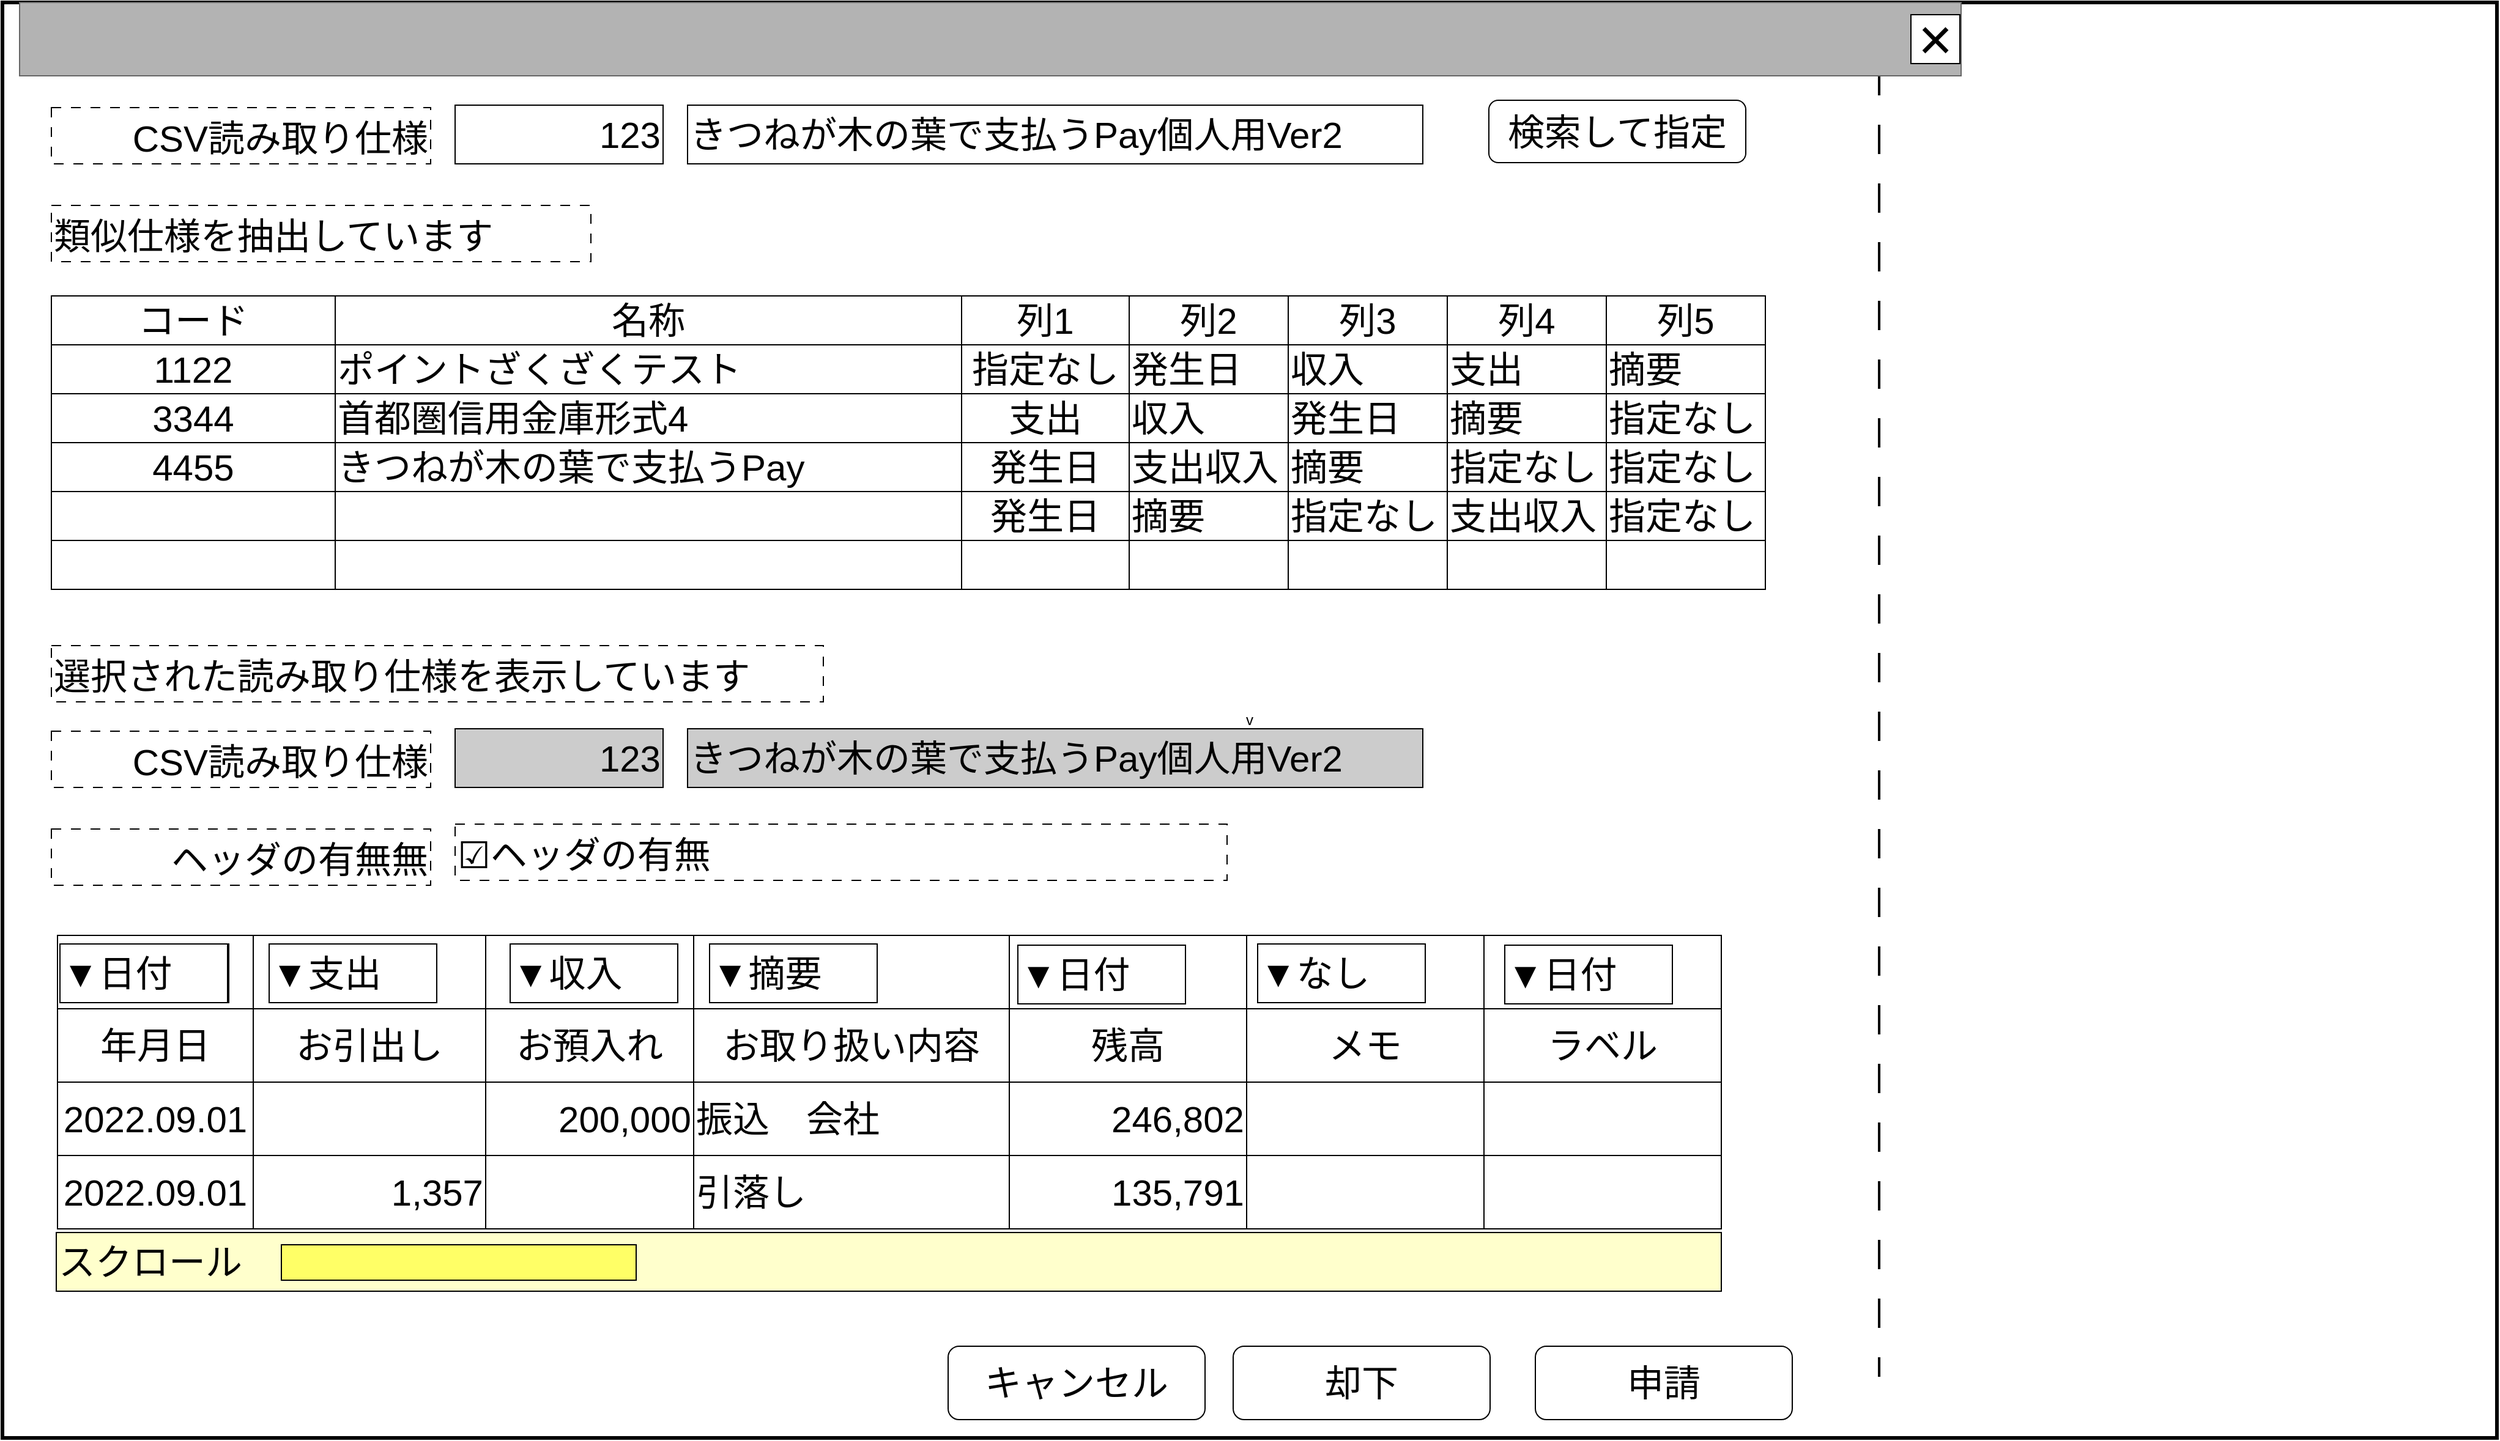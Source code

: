 <mxfile version="24.6.4" type="device">
  <diagram name="ページ1" id="LE8fIzdrHe0wcv1LTvfw">
    <mxGraphModel dx="5250" dy="3105" grid="1" gridSize="10" guides="1" tooltips="1" connect="1" arrows="1" fold="1" page="1" pageScale="1" pageWidth="1600" pageHeight="1200" math="0" shadow="0">
      <root>
        <mxCell id="0" />
        <mxCell id="cFaB45KztUIKXS-_cTrr-4" value="背景" style="locked=1;" parent="0" visible="0" />
        <mxCell id="cFaB45KztUIKXS-_cTrr-5" value="" style="rounded=0;whiteSpace=wrap;html=1;strokeWidth=3;" parent="cFaB45KztUIKXS-_cTrr-4" vertex="1">
          <mxGeometry x="1" y="1" width="1595" height="1180" as="geometry" />
        </mxCell>
        <mxCell id="cFaB45KztUIKXS-_cTrr-6" value="" style="rounded=0;whiteSpace=wrap;html=1;fillColor=#B3B3B3;fontColor=#333333;strokeColor=#666666;" parent="cFaB45KztUIKXS-_cTrr-4" vertex="1">
          <mxGeometry width="1595" height="60" as="geometry" />
        </mxCell>
        <mxCell id="cFaB45KztUIKXS-_cTrr-7" value="&lt;font style=&quot;font-size: 48px;&quot;&gt;×&lt;/font&gt;" style="rounded=0;whiteSpace=wrap;html=1;" parent="cFaB45KztUIKXS-_cTrr-4" vertex="1">
          <mxGeometry x="1550" y="10" width="40" height="40" as="geometry" />
        </mxCell>
        <mxCell id="cFaB45KztUIKXS-_cTrr-8" value="" style="rounded=0;whiteSpace=wrap;html=1;" parent="cFaB45KztUIKXS-_cTrr-4" vertex="1">
          <mxGeometry x="830" y="670" width="120" height="60" as="geometry" />
        </mxCell>
        <mxCell id="cFaB45KztUIKXS-_cTrr-9" value="ウインドウ" style="" parent="0" />
        <mxCell id="cFaB45KztUIKXS-_cTrr-10" value="v" style="rounded=0;whiteSpace=wrap;html=1;strokeWidth=3;" parent="cFaB45KztUIKXS-_cTrr-9" vertex="1">
          <mxGeometry x="9" y="6" width="2039" height="1174" as="geometry" />
        </mxCell>
        <mxCell id="CrFtgXTaOuRaNsT_t_0z-0" value="" style="line;strokeWidth=2;direction=south;html=1;dashed=1;dashPattern=12 12;" parent="cFaB45KztUIKXS-_cTrr-9" vertex="1">
          <mxGeometry x="1540" y="10" width="6.06" height="1120" as="geometry" />
        </mxCell>
        <mxCell id="cFaB45KztUIKXS-_cTrr-11" value="" style="rounded=0;whiteSpace=wrap;html=1;fillColor=#B3B3B3;fontColor=#333333;strokeColor=#666666;" parent="cFaB45KztUIKXS-_cTrr-9" vertex="1">
          <mxGeometry x="23" y="6" width="1587" height="60" as="geometry" />
        </mxCell>
        <mxCell id="cFaB45KztUIKXS-_cTrr-12" value="&lt;font style=&quot;font-size: 48px;&quot;&gt;×&lt;/font&gt;" style="rounded=0;whiteSpace=wrap;html=1;" parent="cFaB45KztUIKXS-_cTrr-9" vertex="1">
          <mxGeometry x="1569" y="16" width="40" height="40" as="geometry" />
        </mxCell>
        <mxCell id="cFaB45KztUIKXS-_cTrr-14" value="名称未設定レイヤ" style="locked=1;" parent="0" />
        <mxCell id="kxWkAaZomFuKM2yIZcbC-56" value="" style="shape=table;startSize=0;container=1;collapsible=0;childLayout=tableLayout;fontSize=16;" parent="cFaB45KztUIKXS-_cTrr-14" vertex="1">
          <mxGeometry x="49" y="246" width="1401" height="240" as="geometry" />
        </mxCell>
        <mxCell id="kxWkAaZomFuKM2yIZcbC-57" value="" style="shape=tableRow;horizontal=0;startSize=0;swimlaneHead=0;swimlaneBody=0;strokeColor=inherit;top=0;left=0;bottom=0;right=0;collapsible=0;dropTarget=0;fillColor=none;points=[[0,0.5],[1,0.5]];portConstraint=eastwest;fontSize=16;" parent="kxWkAaZomFuKM2yIZcbC-56" vertex="1">
          <mxGeometry width="1401" height="40" as="geometry" />
        </mxCell>
        <mxCell id="auQGhdGy_nrCcuV3ys4A-0" value="&lt;font style=&quot;font-size: 30px;&quot;&gt;コード&lt;/font&gt;" style="shape=partialRectangle;html=1;whiteSpace=wrap;connectable=0;strokeColor=inherit;overflow=hidden;fillColor=none;top=0;left=0;bottom=0;right=0;pointerEvents=1;fontSize=16;" parent="kxWkAaZomFuKM2yIZcbC-57" vertex="1">
          <mxGeometry width="232" height="40" as="geometry">
            <mxRectangle width="232" height="40" as="alternateBounds" />
          </mxGeometry>
        </mxCell>
        <mxCell id="auQGhdGy_nrCcuV3ys4A-6" value="&lt;font style=&quot;font-size: 30px;&quot;&gt;名称&lt;/font&gt;" style="shape=partialRectangle;html=1;whiteSpace=wrap;connectable=0;strokeColor=inherit;overflow=hidden;fillColor=none;top=0;left=0;bottom=0;right=0;pointerEvents=1;fontSize=16;" parent="kxWkAaZomFuKM2yIZcbC-57" vertex="1">
          <mxGeometry x="232" width="512" height="40" as="geometry">
            <mxRectangle width="512" height="40" as="alternateBounds" />
          </mxGeometry>
        </mxCell>
        <mxCell id="kxWkAaZomFuKM2yIZcbC-60" value="&lt;span style=&quot;font-size: 30px;&quot;&gt;列1&lt;/span&gt;" style="shape=partialRectangle;html=1;whiteSpace=wrap;connectable=0;strokeColor=inherit;overflow=hidden;fillColor=none;top=0;left=0;bottom=0;right=0;pointerEvents=1;fontSize=16;" parent="kxWkAaZomFuKM2yIZcbC-57" vertex="1">
          <mxGeometry x="744" width="137" height="40" as="geometry">
            <mxRectangle width="137" height="40" as="alternateBounds" />
          </mxGeometry>
        </mxCell>
        <mxCell id="kxWkAaZomFuKM2yIZcbC-61" value="&lt;span style=&quot;font-size: 30px;&quot;&gt;列2&lt;/span&gt;" style="shape=partialRectangle;html=1;whiteSpace=wrap;connectable=0;strokeColor=inherit;overflow=hidden;fillColor=none;top=0;left=0;bottom=0;right=0;pointerEvents=1;fontSize=16;" parent="kxWkAaZomFuKM2yIZcbC-57" vertex="1">
          <mxGeometry x="881" width="130" height="40" as="geometry">
            <mxRectangle width="130" height="40" as="alternateBounds" />
          </mxGeometry>
        </mxCell>
        <mxCell id="xc_46nDemuexkge5ITX_-6" value="&lt;span style=&quot;font-size: 30px;&quot;&gt;列3&lt;/span&gt;" style="shape=partialRectangle;html=1;whiteSpace=wrap;connectable=0;strokeColor=inherit;overflow=hidden;fillColor=none;top=0;left=0;bottom=0;right=0;pointerEvents=1;fontSize=16;" parent="kxWkAaZomFuKM2yIZcbC-57" vertex="1">
          <mxGeometry x="1011" width="130" height="40" as="geometry">
            <mxRectangle width="130" height="40" as="alternateBounds" />
          </mxGeometry>
        </mxCell>
        <mxCell id="xc_46nDemuexkge5ITX_-12" value="&lt;span style=&quot;font-size: 30px;&quot;&gt;列4&lt;/span&gt;" style="shape=partialRectangle;html=1;whiteSpace=wrap;connectable=0;strokeColor=inherit;overflow=hidden;fillColor=none;top=0;left=0;bottom=0;right=0;pointerEvents=1;fontSize=16;" parent="kxWkAaZomFuKM2yIZcbC-57" vertex="1">
          <mxGeometry x="1141" width="130" height="40" as="geometry">
            <mxRectangle width="130" height="40" as="alternateBounds" />
          </mxGeometry>
        </mxCell>
        <mxCell id="xc_46nDemuexkge5ITX_-18" value="&lt;span style=&quot;font-size: 30px;&quot;&gt;列5&lt;/span&gt;" style="shape=partialRectangle;html=1;whiteSpace=wrap;connectable=0;strokeColor=inherit;overflow=hidden;fillColor=none;top=0;left=0;bottom=0;right=0;pointerEvents=1;fontSize=16;" parent="kxWkAaZomFuKM2yIZcbC-57" vertex="1">
          <mxGeometry x="1271" width="130" height="40" as="geometry">
            <mxRectangle width="130" height="40" as="alternateBounds" />
          </mxGeometry>
        </mxCell>
        <mxCell id="kxWkAaZomFuKM2yIZcbC-64" value="" style="shape=tableRow;horizontal=0;startSize=0;swimlaneHead=0;swimlaneBody=0;strokeColor=inherit;top=0;left=0;bottom=0;right=0;collapsible=0;dropTarget=0;fillColor=none;points=[[0,0.5],[1,0.5]];portConstraint=eastwest;fontSize=16;" parent="kxWkAaZomFuKM2yIZcbC-56" vertex="1">
          <mxGeometry y="40" width="1401" height="40" as="geometry" />
        </mxCell>
        <mxCell id="auQGhdGy_nrCcuV3ys4A-1" value="&lt;font style=&quot;font-size: 30px;&quot;&gt;1122&lt;/font&gt;" style="shape=partialRectangle;html=1;whiteSpace=wrap;connectable=0;strokeColor=inherit;overflow=hidden;fillColor=none;top=0;left=0;bottom=0;right=0;pointerEvents=1;fontSize=16;" parent="kxWkAaZomFuKM2yIZcbC-64" vertex="1">
          <mxGeometry width="232" height="40" as="geometry">
            <mxRectangle width="232" height="40" as="alternateBounds" />
          </mxGeometry>
        </mxCell>
        <mxCell id="auQGhdGy_nrCcuV3ys4A-7" value="&lt;font style=&quot;font-size: 30px;&quot;&gt;ポイントざくざくテスト&lt;/font&gt;" style="shape=partialRectangle;html=1;whiteSpace=wrap;connectable=0;strokeColor=inherit;overflow=hidden;fillColor=none;top=0;left=0;bottom=0;right=0;pointerEvents=1;fontSize=16;align=left;" parent="kxWkAaZomFuKM2yIZcbC-64" vertex="1">
          <mxGeometry x="232" width="512" height="40" as="geometry">
            <mxRectangle width="512" height="40" as="alternateBounds" />
          </mxGeometry>
        </mxCell>
        <mxCell id="kxWkAaZomFuKM2yIZcbC-67" value="&lt;span style=&quot;font-size: 30px;&quot;&gt;指定なし&lt;/span&gt;" style="shape=partialRectangle;html=1;whiteSpace=wrap;connectable=0;strokeColor=inherit;overflow=hidden;fillColor=none;top=0;left=0;bottom=0;right=0;pointerEvents=1;fontSize=16;" parent="kxWkAaZomFuKM2yIZcbC-64" vertex="1">
          <mxGeometry x="744" width="137" height="40" as="geometry">
            <mxRectangle width="137" height="40" as="alternateBounds" />
          </mxGeometry>
        </mxCell>
        <mxCell id="kxWkAaZomFuKM2yIZcbC-68" value="&lt;div style=&quot;text-align: center;&quot;&gt;&lt;span style=&quot;font-size: 30px;&quot;&gt;発生日&lt;/span&gt;&lt;/div&gt;" style="shape=partialRectangle;html=1;whiteSpace=wrap;connectable=0;strokeColor=inherit;overflow=hidden;fillColor=none;top=0;left=0;bottom=0;right=0;pointerEvents=1;fontSize=16;align=left;" parent="kxWkAaZomFuKM2yIZcbC-64" vertex="1">
          <mxGeometry x="881" width="130" height="40" as="geometry">
            <mxRectangle width="130" height="40" as="alternateBounds" />
          </mxGeometry>
        </mxCell>
        <mxCell id="xc_46nDemuexkge5ITX_-7" value="&lt;span style=&quot;font-size: 30px; text-align: center;&quot;&gt;収入&lt;/span&gt;" style="shape=partialRectangle;html=1;whiteSpace=wrap;connectable=0;strokeColor=inherit;overflow=hidden;fillColor=none;top=0;left=0;bottom=0;right=0;pointerEvents=1;fontSize=16;align=left;" parent="kxWkAaZomFuKM2yIZcbC-64" vertex="1">
          <mxGeometry x="1011" width="130" height="40" as="geometry">
            <mxRectangle width="130" height="40" as="alternateBounds" />
          </mxGeometry>
        </mxCell>
        <mxCell id="xc_46nDemuexkge5ITX_-13" value="&lt;span style=&quot;font-size: 30px; text-align: center;&quot;&gt;支出&lt;/span&gt;" style="shape=partialRectangle;html=1;whiteSpace=wrap;connectable=0;strokeColor=inherit;overflow=hidden;fillColor=none;top=0;left=0;bottom=0;right=0;pointerEvents=1;fontSize=16;align=left;" parent="kxWkAaZomFuKM2yIZcbC-64" vertex="1">
          <mxGeometry x="1141" width="130" height="40" as="geometry">
            <mxRectangle width="130" height="40" as="alternateBounds" />
          </mxGeometry>
        </mxCell>
        <mxCell id="xc_46nDemuexkge5ITX_-19" value="&lt;span style=&quot;font-size: 30px; text-align: center;&quot;&gt;摘要&lt;/span&gt;" style="shape=partialRectangle;html=1;whiteSpace=wrap;connectable=0;strokeColor=inherit;overflow=hidden;fillColor=none;top=0;left=0;bottom=0;right=0;pointerEvents=1;fontSize=16;align=left;" parent="kxWkAaZomFuKM2yIZcbC-64" vertex="1">
          <mxGeometry x="1271" width="130" height="40" as="geometry">
            <mxRectangle width="130" height="40" as="alternateBounds" />
          </mxGeometry>
        </mxCell>
        <mxCell id="kxWkAaZomFuKM2yIZcbC-71" value="" style="shape=tableRow;horizontal=0;startSize=0;swimlaneHead=0;swimlaneBody=0;strokeColor=inherit;top=0;left=0;bottom=0;right=0;collapsible=0;dropTarget=0;fillColor=none;points=[[0,0.5],[1,0.5]];portConstraint=eastwest;fontSize=16;align=left;" parent="kxWkAaZomFuKM2yIZcbC-56" vertex="1">
          <mxGeometry y="80" width="1401" height="40" as="geometry" />
        </mxCell>
        <mxCell id="auQGhdGy_nrCcuV3ys4A-2" value="&lt;font style=&quot;font-size: 30px;&quot;&gt;3344&lt;/font&gt;" style="shape=partialRectangle;html=1;whiteSpace=wrap;connectable=0;strokeColor=inherit;overflow=hidden;fillColor=none;top=0;left=0;bottom=0;right=0;pointerEvents=1;fontSize=16;" parent="kxWkAaZomFuKM2yIZcbC-71" vertex="1">
          <mxGeometry width="232" height="40" as="geometry">
            <mxRectangle width="232" height="40" as="alternateBounds" />
          </mxGeometry>
        </mxCell>
        <mxCell id="auQGhdGy_nrCcuV3ys4A-8" value="&lt;font style=&quot;font-size: 30px;&quot;&gt;首都圏信用金庫形式4&lt;br&gt;&lt;/font&gt;" style="shape=partialRectangle;html=1;whiteSpace=wrap;connectable=0;strokeColor=inherit;overflow=hidden;fillColor=none;top=0;left=0;bottom=0;right=0;pointerEvents=1;fontSize=16;align=left;" parent="kxWkAaZomFuKM2yIZcbC-71" vertex="1">
          <mxGeometry x="232" width="512" height="40" as="geometry">
            <mxRectangle width="512" height="40" as="alternateBounds" />
          </mxGeometry>
        </mxCell>
        <mxCell id="kxWkAaZomFuKM2yIZcbC-74" value="&lt;font style=&quot;font-size: 30px;&quot;&gt;支出&lt;/font&gt;" style="shape=partialRectangle;html=1;whiteSpace=wrap;connectable=0;strokeColor=inherit;overflow=hidden;fillColor=none;top=0;left=0;bottom=0;right=0;pointerEvents=1;fontSize=16;" parent="kxWkAaZomFuKM2yIZcbC-71" vertex="1">
          <mxGeometry x="744" width="137" height="40" as="geometry">
            <mxRectangle width="137" height="40" as="alternateBounds" />
          </mxGeometry>
        </mxCell>
        <mxCell id="kxWkAaZomFuKM2yIZcbC-75" value="&lt;font style=&quot;font-size: 30px;&quot;&gt;収入&lt;/font&gt;" style="shape=partialRectangle;html=1;whiteSpace=wrap;connectable=0;strokeColor=inherit;overflow=hidden;fillColor=none;top=0;left=0;bottom=0;right=0;pointerEvents=1;fontSize=16;align=left;" parent="kxWkAaZomFuKM2yIZcbC-71" vertex="1">
          <mxGeometry x="881" width="130" height="40" as="geometry">
            <mxRectangle width="130" height="40" as="alternateBounds" />
          </mxGeometry>
        </mxCell>
        <mxCell id="xc_46nDemuexkge5ITX_-8" value="&lt;span style=&quot;font-size: 30px;&quot;&gt;発生日&lt;/span&gt;" style="shape=partialRectangle;html=1;whiteSpace=wrap;connectable=0;strokeColor=inherit;overflow=hidden;fillColor=none;top=0;left=0;bottom=0;right=0;pointerEvents=1;fontSize=16;align=left;" parent="kxWkAaZomFuKM2yIZcbC-71" vertex="1">
          <mxGeometry x="1011" width="130" height="40" as="geometry">
            <mxRectangle width="130" height="40" as="alternateBounds" />
          </mxGeometry>
        </mxCell>
        <mxCell id="xc_46nDemuexkge5ITX_-14" value="&lt;span style=&quot;font-size: 30px;&quot;&gt;摘要&lt;/span&gt;" style="shape=partialRectangle;html=1;whiteSpace=wrap;connectable=0;strokeColor=inherit;overflow=hidden;fillColor=none;top=0;left=0;bottom=0;right=0;pointerEvents=1;fontSize=16;align=left;" parent="kxWkAaZomFuKM2yIZcbC-71" vertex="1">
          <mxGeometry x="1141" width="130" height="40" as="geometry">
            <mxRectangle width="130" height="40" as="alternateBounds" />
          </mxGeometry>
        </mxCell>
        <mxCell id="xc_46nDemuexkge5ITX_-20" value="&lt;span style=&quot;font-size: 30px; text-align: center;&quot;&gt;指定なし&lt;/span&gt;" style="shape=partialRectangle;html=1;whiteSpace=wrap;connectable=0;strokeColor=inherit;overflow=hidden;fillColor=none;top=0;left=0;bottom=0;right=0;pointerEvents=1;fontSize=16;align=left;" parent="kxWkAaZomFuKM2yIZcbC-71" vertex="1">
          <mxGeometry x="1271" width="130" height="40" as="geometry">
            <mxRectangle width="130" height="40" as="alternateBounds" />
          </mxGeometry>
        </mxCell>
        <mxCell id="kxWkAaZomFuKM2yIZcbC-78" style="shape=tableRow;horizontal=0;startSize=0;swimlaneHead=0;swimlaneBody=0;strokeColor=inherit;top=0;left=0;bottom=0;right=0;collapsible=0;dropTarget=0;fillColor=none;points=[[0,0.5],[1,0.5]];portConstraint=eastwest;fontSize=16;" parent="kxWkAaZomFuKM2yIZcbC-56" vertex="1">
          <mxGeometry y="120" width="1401" height="40" as="geometry" />
        </mxCell>
        <mxCell id="auQGhdGy_nrCcuV3ys4A-3" value="&lt;font style=&quot;font-size: 30px;&quot;&gt;4455&lt;/font&gt;" style="shape=partialRectangle;html=1;whiteSpace=wrap;connectable=0;strokeColor=inherit;overflow=hidden;fillColor=none;top=0;left=0;bottom=0;right=0;pointerEvents=1;fontSize=16;" parent="kxWkAaZomFuKM2yIZcbC-78" vertex="1">
          <mxGeometry width="232" height="40" as="geometry">
            <mxRectangle width="232" height="40" as="alternateBounds" />
          </mxGeometry>
        </mxCell>
        <mxCell id="auQGhdGy_nrCcuV3ys4A-9" value="&lt;font style=&quot;font-size: 30px;&quot;&gt;きつねが木の葉で支払うPay&lt;br&gt;&lt;/font&gt;" style="shape=partialRectangle;html=1;whiteSpace=wrap;connectable=0;strokeColor=inherit;overflow=hidden;fillColor=none;top=0;left=0;bottom=0;right=0;pointerEvents=1;fontSize=16;align=left;" parent="kxWkAaZomFuKM2yIZcbC-78" vertex="1">
          <mxGeometry x="232" width="512" height="40" as="geometry">
            <mxRectangle width="512" height="40" as="alternateBounds" />
          </mxGeometry>
        </mxCell>
        <mxCell id="kxWkAaZomFuKM2yIZcbC-81" value="&lt;span style=&quot;font-size: 30px;&quot;&gt;発生日&lt;/span&gt;" style="shape=partialRectangle;html=1;whiteSpace=wrap;connectable=0;strokeColor=inherit;overflow=hidden;fillColor=none;top=0;left=0;bottom=0;right=0;pointerEvents=1;fontSize=16;" parent="kxWkAaZomFuKM2yIZcbC-78" vertex="1">
          <mxGeometry x="744" width="137" height="40" as="geometry">
            <mxRectangle width="137" height="40" as="alternateBounds" />
          </mxGeometry>
        </mxCell>
        <mxCell id="kxWkAaZomFuKM2yIZcbC-82" value="&lt;span style=&quot;font-size: 30px; text-align: center;&quot;&gt;支出収入&lt;/span&gt;" style="shape=partialRectangle;html=1;whiteSpace=wrap;connectable=0;strokeColor=inherit;overflow=hidden;fillColor=none;top=0;left=0;bottom=0;right=0;pointerEvents=1;fontSize=16;align=left;" parent="kxWkAaZomFuKM2yIZcbC-78" vertex="1">
          <mxGeometry x="881" width="130" height="40" as="geometry">
            <mxRectangle width="130" height="40" as="alternateBounds" />
          </mxGeometry>
        </mxCell>
        <mxCell id="xc_46nDemuexkge5ITX_-9" value="&lt;span style=&quot;font-size: 30px; text-align: center;&quot;&gt;摘要&lt;/span&gt;" style="shape=partialRectangle;html=1;whiteSpace=wrap;connectable=0;strokeColor=inherit;overflow=hidden;fillColor=none;top=0;left=0;bottom=0;right=0;pointerEvents=1;fontSize=16;align=left;" parent="kxWkAaZomFuKM2yIZcbC-78" vertex="1">
          <mxGeometry x="1011" width="130" height="40" as="geometry">
            <mxRectangle width="130" height="40" as="alternateBounds" />
          </mxGeometry>
        </mxCell>
        <mxCell id="xc_46nDemuexkge5ITX_-15" value="&lt;span style=&quot;font-size: 30px; text-align: center;&quot;&gt;指定なし&lt;/span&gt;" style="shape=partialRectangle;html=1;whiteSpace=wrap;connectable=0;strokeColor=inherit;overflow=hidden;fillColor=none;top=0;left=0;bottom=0;right=0;pointerEvents=1;fontSize=16;align=left;" parent="kxWkAaZomFuKM2yIZcbC-78" vertex="1">
          <mxGeometry x="1141" width="130" height="40" as="geometry">
            <mxRectangle width="130" height="40" as="alternateBounds" />
          </mxGeometry>
        </mxCell>
        <mxCell id="xc_46nDemuexkge5ITX_-21" value="&lt;span style=&quot;font-size: 30px; text-align: center;&quot;&gt;指定なし&lt;/span&gt;" style="shape=partialRectangle;html=1;whiteSpace=wrap;connectable=0;strokeColor=inherit;overflow=hidden;fillColor=none;top=0;left=0;bottom=0;right=0;pointerEvents=1;fontSize=16;align=left;" parent="kxWkAaZomFuKM2yIZcbC-78" vertex="1">
          <mxGeometry x="1271" width="130" height="40" as="geometry">
            <mxRectangle width="130" height="40" as="alternateBounds" />
          </mxGeometry>
        </mxCell>
        <mxCell id="kxWkAaZomFuKM2yIZcbC-85" style="shape=tableRow;horizontal=0;startSize=0;swimlaneHead=0;swimlaneBody=0;strokeColor=inherit;top=0;left=0;bottom=0;right=0;collapsible=0;dropTarget=0;fillColor=none;points=[[0,0.5],[1,0.5]];portConstraint=eastwest;fontSize=16;" parent="kxWkAaZomFuKM2yIZcbC-56" vertex="1">
          <mxGeometry y="160" width="1401" height="40" as="geometry" />
        </mxCell>
        <mxCell id="auQGhdGy_nrCcuV3ys4A-4" value="" style="shape=partialRectangle;html=1;whiteSpace=wrap;connectable=0;strokeColor=inherit;overflow=hidden;fillColor=none;top=0;left=0;bottom=0;right=0;pointerEvents=1;fontSize=16;" parent="kxWkAaZomFuKM2yIZcbC-85" vertex="1">
          <mxGeometry width="232" height="40" as="geometry">
            <mxRectangle width="232" height="40" as="alternateBounds" />
          </mxGeometry>
        </mxCell>
        <mxCell id="auQGhdGy_nrCcuV3ys4A-10" value="" style="shape=partialRectangle;html=1;whiteSpace=wrap;connectable=0;strokeColor=inherit;overflow=hidden;fillColor=none;top=0;left=0;bottom=0;right=0;pointerEvents=1;fontSize=16;" parent="kxWkAaZomFuKM2yIZcbC-85" vertex="1">
          <mxGeometry x="232" width="512" height="40" as="geometry">
            <mxRectangle width="512" height="40" as="alternateBounds" />
          </mxGeometry>
        </mxCell>
        <mxCell id="kxWkAaZomFuKM2yIZcbC-88" value="&lt;span style=&quot;font-size: 30px;&quot;&gt;発生日&lt;/span&gt;" style="shape=partialRectangle;html=1;whiteSpace=wrap;connectable=0;strokeColor=inherit;overflow=hidden;fillColor=none;top=0;left=0;bottom=0;right=0;pointerEvents=1;fontSize=16;" parent="kxWkAaZomFuKM2yIZcbC-85" vertex="1">
          <mxGeometry x="744" width="137" height="40" as="geometry">
            <mxRectangle width="137" height="40" as="alternateBounds" />
          </mxGeometry>
        </mxCell>
        <mxCell id="kxWkAaZomFuKM2yIZcbC-89" value="&lt;div style=&quot;&quot;&gt;&lt;span style=&quot;font-size: 30px; text-align: center;&quot;&gt;摘要&lt;/span&gt;&lt;br&gt;&lt;/div&gt;" style="shape=partialRectangle;html=1;whiteSpace=wrap;connectable=0;strokeColor=inherit;overflow=hidden;fillColor=none;top=0;left=0;bottom=0;right=0;pointerEvents=1;fontSize=16;align=left;" parent="kxWkAaZomFuKM2yIZcbC-85" vertex="1">
          <mxGeometry x="881" width="130" height="40" as="geometry">
            <mxRectangle width="130" height="40" as="alternateBounds" />
          </mxGeometry>
        </mxCell>
        <mxCell id="xc_46nDemuexkge5ITX_-10" value="&lt;span style=&quot;font-size: 30px; text-align: center;&quot;&gt;指定なし&lt;/span&gt;" style="shape=partialRectangle;html=1;whiteSpace=wrap;connectable=0;strokeColor=inherit;overflow=hidden;fillColor=none;top=0;left=0;bottom=0;right=0;pointerEvents=1;fontSize=16;align=left;" parent="kxWkAaZomFuKM2yIZcbC-85" vertex="1">
          <mxGeometry x="1011" width="130" height="40" as="geometry">
            <mxRectangle width="130" height="40" as="alternateBounds" />
          </mxGeometry>
        </mxCell>
        <mxCell id="xc_46nDemuexkge5ITX_-16" value="&lt;span style=&quot;font-size: 30px; text-align: center;&quot;&gt;支出収入&lt;/span&gt;" style="shape=partialRectangle;html=1;whiteSpace=wrap;connectable=0;strokeColor=inherit;overflow=hidden;fillColor=none;top=0;left=0;bottom=0;right=0;pointerEvents=1;fontSize=16;align=left;" parent="kxWkAaZomFuKM2yIZcbC-85" vertex="1">
          <mxGeometry x="1141" width="130" height="40" as="geometry">
            <mxRectangle width="130" height="40" as="alternateBounds" />
          </mxGeometry>
        </mxCell>
        <mxCell id="xc_46nDemuexkge5ITX_-22" value="&lt;span style=&quot;font-size: 30px; text-align: center;&quot;&gt;指定なし&lt;/span&gt;" style="shape=partialRectangle;html=1;whiteSpace=wrap;connectable=0;strokeColor=inherit;overflow=hidden;fillColor=none;top=0;left=0;bottom=0;right=0;pointerEvents=1;fontSize=16;align=left;" parent="kxWkAaZomFuKM2yIZcbC-85" vertex="1">
          <mxGeometry x="1271" width="130" height="40" as="geometry">
            <mxRectangle width="130" height="40" as="alternateBounds" />
          </mxGeometry>
        </mxCell>
        <mxCell id="kxWkAaZomFuKM2yIZcbC-92" style="shape=tableRow;horizontal=0;startSize=0;swimlaneHead=0;swimlaneBody=0;strokeColor=inherit;top=0;left=0;bottom=0;right=0;collapsible=0;dropTarget=0;fillColor=none;points=[[0,0.5],[1,0.5]];portConstraint=eastwest;fontSize=16;" parent="kxWkAaZomFuKM2yIZcbC-56" vertex="1">
          <mxGeometry y="200" width="1401" height="40" as="geometry" />
        </mxCell>
        <mxCell id="auQGhdGy_nrCcuV3ys4A-5" value="" style="shape=partialRectangle;html=1;whiteSpace=wrap;connectable=0;strokeColor=inherit;overflow=hidden;fillColor=none;top=0;left=0;bottom=0;right=0;pointerEvents=1;fontSize=16;" parent="kxWkAaZomFuKM2yIZcbC-92" vertex="1">
          <mxGeometry width="232" height="40" as="geometry">
            <mxRectangle width="232" height="40" as="alternateBounds" />
          </mxGeometry>
        </mxCell>
        <mxCell id="auQGhdGy_nrCcuV3ys4A-11" style="shape=partialRectangle;html=1;whiteSpace=wrap;connectable=0;strokeColor=inherit;overflow=hidden;fillColor=none;top=0;left=0;bottom=0;right=0;pointerEvents=1;fontSize=16;" parent="kxWkAaZomFuKM2yIZcbC-92" vertex="1">
          <mxGeometry x="232" width="512" height="40" as="geometry">
            <mxRectangle width="512" height="40" as="alternateBounds" />
          </mxGeometry>
        </mxCell>
        <mxCell id="kxWkAaZomFuKM2yIZcbC-95" style="shape=partialRectangle;html=1;whiteSpace=wrap;connectable=0;strokeColor=inherit;overflow=hidden;fillColor=none;top=0;left=0;bottom=0;right=0;pointerEvents=1;fontSize=16;" parent="kxWkAaZomFuKM2yIZcbC-92" vertex="1">
          <mxGeometry x="744" width="137" height="40" as="geometry">
            <mxRectangle width="137" height="40" as="alternateBounds" />
          </mxGeometry>
        </mxCell>
        <mxCell id="kxWkAaZomFuKM2yIZcbC-96" style="shape=partialRectangle;html=1;whiteSpace=wrap;connectable=0;strokeColor=inherit;overflow=hidden;fillColor=none;top=0;left=0;bottom=0;right=0;pointerEvents=1;fontSize=16;" parent="kxWkAaZomFuKM2yIZcbC-92" vertex="1">
          <mxGeometry x="881" width="130" height="40" as="geometry">
            <mxRectangle width="130" height="40" as="alternateBounds" />
          </mxGeometry>
        </mxCell>
        <mxCell id="xc_46nDemuexkge5ITX_-11" style="shape=partialRectangle;html=1;whiteSpace=wrap;connectable=0;strokeColor=inherit;overflow=hidden;fillColor=none;top=0;left=0;bottom=0;right=0;pointerEvents=1;fontSize=16;" parent="kxWkAaZomFuKM2yIZcbC-92" vertex="1">
          <mxGeometry x="1011" width="130" height="40" as="geometry">
            <mxRectangle width="130" height="40" as="alternateBounds" />
          </mxGeometry>
        </mxCell>
        <mxCell id="xc_46nDemuexkge5ITX_-17" style="shape=partialRectangle;html=1;whiteSpace=wrap;connectable=0;strokeColor=inherit;overflow=hidden;fillColor=none;top=0;left=0;bottom=0;right=0;pointerEvents=1;fontSize=16;" parent="kxWkAaZomFuKM2yIZcbC-92" vertex="1">
          <mxGeometry x="1141" width="130" height="40" as="geometry">
            <mxRectangle width="130" height="40" as="alternateBounds" />
          </mxGeometry>
        </mxCell>
        <mxCell id="xc_46nDemuexkge5ITX_-23" style="shape=partialRectangle;html=1;whiteSpace=wrap;connectable=0;strokeColor=inherit;overflow=hidden;fillColor=none;top=0;left=0;bottom=0;right=0;pointerEvents=1;fontSize=16;" parent="kxWkAaZomFuKM2yIZcbC-92" vertex="1">
          <mxGeometry x="1271" width="130" height="40" as="geometry">
            <mxRectangle width="130" height="40" as="alternateBounds" />
          </mxGeometry>
        </mxCell>
        <mxCell id="kxWkAaZomFuKM2yIZcbC-107" value="&lt;span style=&quot;font-size: 30px;&quot;&gt;123&lt;br&gt;&lt;/span&gt;" style="rounded=0;whiteSpace=wrap;html=1;align=right;" parent="cFaB45KztUIKXS-_cTrr-14" vertex="1">
          <mxGeometry x="379" y="90" width="170" height="48" as="geometry" />
        </mxCell>
        <mxCell id="kxWkAaZomFuKM2yIZcbC-108" value="&lt;span style=&quot;font-size: 30px;&quot;&gt;CSV読み取り仕様&lt;/span&gt;" style="rounded=0;whiteSpace=wrap;html=1;align=right;dashed=1;dashPattern=8 8;verticalAlign=bottom;" parent="cFaB45KztUIKXS-_cTrr-14" vertex="1">
          <mxGeometry x="49" y="92" width="310" height="46" as="geometry" />
        </mxCell>
        <mxCell id="kxWkAaZomFuKM2yIZcbC-109" value="&lt;span style=&quot;font-size: 30px;&quot;&gt;きつねが木の葉で支払うPay個人用Ver2&lt;/span&gt;" style="rounded=0;whiteSpace=wrap;html=1;align=left;" parent="cFaB45KztUIKXS-_cTrr-14" vertex="1">
          <mxGeometry x="569" y="90" width="601" height="48" as="geometry" />
        </mxCell>
        <mxCell id="kxWkAaZomFuKM2yIZcbC-110" value="&lt;span style=&quot;font-size: 30px;&quot;&gt;類似仕様を抽出しています&lt;/span&gt;" style="rounded=0;whiteSpace=wrap;html=1;align=left;dashed=1;dashPattern=8 8;verticalAlign=bottom;" parent="cFaB45KztUIKXS-_cTrr-14" vertex="1">
          <mxGeometry x="49" y="172" width="441" height="46" as="geometry" />
        </mxCell>
        <mxCell id="5l2hKBXCzOEWmYN1dR5e-2" value="&lt;span style=&quot;font-size: 30px;&quot;&gt;キャンセル&lt;/span&gt;" style="rounded=1;whiteSpace=wrap;html=1;" parent="cFaB45KztUIKXS-_cTrr-14" vertex="1">
          <mxGeometry x="782" y="1105" width="210" height="60" as="geometry" />
        </mxCell>
        <mxCell id="5l2hKBXCzOEWmYN1dR5e-3" value="&lt;span style=&quot;font-size: 30px;&quot;&gt;検索して指定&lt;/span&gt;" style="rounded=1;whiteSpace=wrap;html=1;" parent="cFaB45KztUIKXS-_cTrr-14" vertex="1">
          <mxGeometry x="1224" y="86" width="210" height="51" as="geometry" />
        </mxCell>
        <mxCell id="KSQ1MO48vKr3vk-U-_sZ-2" value="&lt;span style=&quot;font-size: 30px;&quot;&gt;選択された読み取り仕様を表示しています&lt;/span&gt;" style="rounded=0;whiteSpace=wrap;html=1;align=left;dashed=1;dashPattern=8 8;verticalAlign=bottom;" parent="cFaB45KztUIKXS-_cTrr-14" vertex="1">
          <mxGeometry x="49" y="532" width="631" height="46" as="geometry" />
        </mxCell>
        <mxCell id="KSQ1MO48vKr3vk-U-_sZ-3" value="&lt;span style=&quot;font-size: 30px;&quot;&gt;123&lt;br&gt;&lt;/span&gt;" style="rounded=0;whiteSpace=wrap;html=1;align=right;fillColor=#CCCCCC;" parent="cFaB45KztUIKXS-_cTrr-14" vertex="1">
          <mxGeometry x="379" y="600" width="170" height="48" as="geometry" />
        </mxCell>
        <mxCell id="KSQ1MO48vKr3vk-U-_sZ-4" value="&lt;span style=&quot;font-size: 30px;&quot;&gt;CSV読み取り仕様&lt;/span&gt;" style="rounded=0;whiteSpace=wrap;html=1;align=right;dashed=1;dashPattern=8 8;verticalAlign=bottom;" parent="cFaB45KztUIKXS-_cTrr-14" vertex="1">
          <mxGeometry x="49" y="602" width="310" height="46" as="geometry" />
        </mxCell>
        <mxCell id="KSQ1MO48vKr3vk-U-_sZ-5" value="&lt;span style=&quot;font-size: 30px;&quot;&gt;きつねが木の葉で支払うPay個人用Ver2&lt;/span&gt;" style="rounded=0;whiteSpace=wrap;html=1;align=left;fillColor=#CCCCCC;" parent="cFaB45KztUIKXS-_cTrr-14" vertex="1">
          <mxGeometry x="569" y="600" width="601" height="48" as="geometry" />
        </mxCell>
        <mxCell id="KSQ1MO48vKr3vk-U-_sZ-7" value="&lt;span style=&quot;font-size: 30px;&quot;&gt;ヘッダの有無無&lt;/span&gt;" style="rounded=0;whiteSpace=wrap;html=1;align=right;dashed=1;dashPattern=8 8;verticalAlign=bottom;" parent="cFaB45KztUIKXS-_cTrr-14" vertex="1">
          <mxGeometry x="49" y="682" width="310" height="46" as="geometry" />
        </mxCell>
        <mxCell id="KSQ1MO48vKr3vk-U-_sZ-9" value="&lt;span style=&quot;font-size: 30px;&quot;&gt;☑ヘッダの有無&lt;/span&gt;" style="rounded=0;whiteSpace=wrap;html=1;align=left;dashed=1;dashPattern=8 8;verticalAlign=bottom;" parent="cFaB45KztUIKXS-_cTrr-14" vertex="1">
          <mxGeometry x="379" y="678" width="631" height="46" as="geometry" />
        </mxCell>
        <mxCell id="KSQ1MO48vKr3vk-U-_sZ-10" value="&lt;span style=&quot;font-size: 30px;&quot;&gt;却下&lt;/span&gt;" style="rounded=1;whiteSpace=wrap;html=1;" parent="cFaB45KztUIKXS-_cTrr-14" vertex="1">
          <mxGeometry x="1015" y="1105" width="210" height="60" as="geometry" />
        </mxCell>
        <mxCell id="KSQ1MO48vKr3vk-U-_sZ-11" value="&lt;span style=&quot;font-size: 30px;&quot;&gt;申請&lt;/span&gt;" style="rounded=1;whiteSpace=wrap;html=1;" parent="cFaB45KztUIKXS-_cTrr-14" vertex="1">
          <mxGeometry x="1262" y="1105" width="210" height="60" as="geometry" />
        </mxCell>
        <mxCell id="KSQ1MO48vKr3vk-U-_sZ-12" value="&lt;span style=&quot;font-size: 30px;&quot;&gt;▼1日付&lt;/span&gt;" style="rounded=0;whiteSpace=wrap;html=1;align=left;" parent="cFaB45KztUIKXS-_cTrr-14" vertex="1">
          <mxGeometry x="57" y="776" width="137" height="48" as="geometry" />
        </mxCell>
        <mxCell id="KSQ1MO48vKr3vk-U-_sZ-13" value="" style="childLayout=tableLayout;recursiveResize=0;shadow=0;fillColor=none;" parent="cFaB45KztUIKXS-_cTrr-14" vertex="1">
          <mxGeometry x="54" y="769" width="1360" height="240" as="geometry" />
        </mxCell>
        <mxCell id="KSQ1MO48vKr3vk-U-_sZ-14" style="shape=tableRow;horizontal=0;startSize=0;swimlaneHead=0;swimlaneBody=0;top=0;left=0;bottom=0;right=0;dropTarget=0;collapsible=0;recursiveResize=0;expand=0;fontStyle=0;fillColor=none;strokeColor=inherit;" parent="KSQ1MO48vKr3vk-U-_sZ-13" vertex="1">
          <mxGeometry width="1360" height="60" as="geometry" />
        </mxCell>
        <mxCell id="KSQ1MO48vKr3vk-U-_sZ-15" value="" style="connectable=0;recursiveResize=0;strokeColor=inherit;fillColor=none;align=center;whiteSpace=wrap;html=1;" parent="KSQ1MO48vKr3vk-U-_sZ-14" vertex="1">
          <mxGeometry width="160" height="60" as="geometry">
            <mxRectangle width="160" height="60" as="alternateBounds" />
          </mxGeometry>
        </mxCell>
        <mxCell id="KSQ1MO48vKr3vk-U-_sZ-16" style="connectable=0;recursiveResize=0;strokeColor=inherit;fillColor=none;align=center;whiteSpace=wrap;html=1;" parent="KSQ1MO48vKr3vk-U-_sZ-14" vertex="1">
          <mxGeometry x="160" width="190" height="60" as="geometry">
            <mxRectangle width="190" height="60" as="alternateBounds" />
          </mxGeometry>
        </mxCell>
        <mxCell id="KSQ1MO48vKr3vk-U-_sZ-17" style="connectable=0;recursiveResize=0;strokeColor=inherit;fillColor=none;align=center;whiteSpace=wrap;html=1;" parent="KSQ1MO48vKr3vk-U-_sZ-14" vertex="1">
          <mxGeometry x="350" width="170" height="60" as="geometry">
            <mxRectangle width="170" height="60" as="alternateBounds" />
          </mxGeometry>
        </mxCell>
        <mxCell id="KSQ1MO48vKr3vk-U-_sZ-18" style="connectable=0;recursiveResize=0;strokeColor=inherit;fillColor=none;align=center;whiteSpace=wrap;html=1;" parent="KSQ1MO48vKr3vk-U-_sZ-14" vertex="1">
          <mxGeometry x="520" width="258" height="60" as="geometry">
            <mxRectangle width="258" height="60" as="alternateBounds" />
          </mxGeometry>
        </mxCell>
        <mxCell id="KSQ1MO48vKr3vk-U-_sZ-19" style="connectable=0;recursiveResize=0;strokeColor=inherit;fillColor=none;align=center;whiteSpace=wrap;html=1;" parent="KSQ1MO48vKr3vk-U-_sZ-14" vertex="1">
          <mxGeometry x="778" width="194" height="60" as="geometry">
            <mxRectangle width="194" height="60" as="alternateBounds" />
          </mxGeometry>
        </mxCell>
        <mxCell id="KSQ1MO48vKr3vk-U-_sZ-20" style="connectable=0;recursiveResize=0;strokeColor=inherit;fillColor=none;align=center;whiteSpace=wrap;html=1;" parent="KSQ1MO48vKr3vk-U-_sZ-14" vertex="1">
          <mxGeometry x="972" width="194" height="60" as="geometry">
            <mxRectangle width="194" height="60" as="alternateBounds" />
          </mxGeometry>
        </mxCell>
        <mxCell id="KSQ1MO48vKr3vk-U-_sZ-21" style="connectable=0;recursiveResize=0;strokeColor=inherit;fillColor=none;align=center;whiteSpace=wrap;html=1;" parent="KSQ1MO48vKr3vk-U-_sZ-14" vertex="1">
          <mxGeometry x="1166" width="194" height="60" as="geometry">
            <mxRectangle width="194" height="60" as="alternateBounds" />
          </mxGeometry>
        </mxCell>
        <mxCell id="KSQ1MO48vKr3vk-U-_sZ-22" value="" style="shape=tableRow;horizontal=0;startSize=0;swimlaneHead=0;swimlaneBody=0;top=0;left=0;bottom=0;right=0;dropTarget=0;collapsible=0;recursiveResize=0;expand=0;fontStyle=0;fillColor=none;strokeColor=inherit;" parent="KSQ1MO48vKr3vk-U-_sZ-13" vertex="1">
          <mxGeometry y="60" width="1360" height="60" as="geometry" />
        </mxCell>
        <mxCell id="KSQ1MO48vKr3vk-U-_sZ-23" value="&lt;font style=&quot;font-size: 30px;&quot;&gt;年月日&lt;br&gt;&lt;/font&gt;" style="connectable=0;recursiveResize=0;strokeColor=inherit;fillColor=none;align=center;whiteSpace=wrap;html=1;" parent="KSQ1MO48vKr3vk-U-_sZ-22" vertex="1">
          <mxGeometry width="160" height="60" as="geometry">
            <mxRectangle width="160" height="60" as="alternateBounds" />
          </mxGeometry>
        </mxCell>
        <mxCell id="KSQ1MO48vKr3vk-U-_sZ-24" value="&lt;font style=&quot;font-size: 30px;&quot;&gt;お引出し&lt;/font&gt;" style="connectable=0;recursiveResize=0;strokeColor=inherit;fillColor=none;align=center;whiteSpace=wrap;html=1;" parent="KSQ1MO48vKr3vk-U-_sZ-22" vertex="1">
          <mxGeometry x="160" width="190" height="60" as="geometry">
            <mxRectangle width="190" height="60" as="alternateBounds" />
          </mxGeometry>
        </mxCell>
        <mxCell id="KSQ1MO48vKr3vk-U-_sZ-25" value="&lt;font style=&quot;font-size: 30px;&quot;&gt;お預入れ&lt;/font&gt;" style="connectable=0;recursiveResize=0;strokeColor=inherit;fillColor=none;align=center;whiteSpace=wrap;html=1;" parent="KSQ1MO48vKr3vk-U-_sZ-22" vertex="1">
          <mxGeometry x="350" width="170" height="60" as="geometry">
            <mxRectangle width="170" height="60" as="alternateBounds" />
          </mxGeometry>
        </mxCell>
        <mxCell id="KSQ1MO48vKr3vk-U-_sZ-26" value="&lt;font style=&quot;font-size: 30px;&quot;&gt;お取り扱い内容&lt;/font&gt;" style="connectable=0;recursiveResize=0;strokeColor=inherit;fillColor=none;align=center;whiteSpace=wrap;html=1;" parent="KSQ1MO48vKr3vk-U-_sZ-22" vertex="1">
          <mxGeometry x="520" width="258" height="60" as="geometry">
            <mxRectangle width="258" height="60" as="alternateBounds" />
          </mxGeometry>
        </mxCell>
        <mxCell id="KSQ1MO48vKr3vk-U-_sZ-27" value="&lt;font style=&quot;font-size: 30px;&quot;&gt;残高&lt;/font&gt;" style="connectable=0;recursiveResize=0;strokeColor=inherit;fillColor=none;align=center;whiteSpace=wrap;html=1;" parent="KSQ1MO48vKr3vk-U-_sZ-22" vertex="1">
          <mxGeometry x="778" width="194" height="60" as="geometry">
            <mxRectangle width="194" height="60" as="alternateBounds" />
          </mxGeometry>
        </mxCell>
        <mxCell id="KSQ1MO48vKr3vk-U-_sZ-28" value="&lt;font style=&quot;font-size: 30px;&quot;&gt;メモ&lt;/font&gt;" style="connectable=0;recursiveResize=0;strokeColor=inherit;fillColor=none;align=center;whiteSpace=wrap;html=1;" parent="KSQ1MO48vKr3vk-U-_sZ-22" vertex="1">
          <mxGeometry x="972" width="194" height="60" as="geometry">
            <mxRectangle width="194" height="60" as="alternateBounds" />
          </mxGeometry>
        </mxCell>
        <mxCell id="KSQ1MO48vKr3vk-U-_sZ-29" value="&lt;font style=&quot;font-size: 30px;&quot;&gt;ラベル&lt;/font&gt;" style="connectable=0;recursiveResize=0;strokeColor=inherit;fillColor=none;align=center;whiteSpace=wrap;html=1;" parent="KSQ1MO48vKr3vk-U-_sZ-22" vertex="1">
          <mxGeometry x="1166" width="194" height="60" as="geometry">
            <mxRectangle width="194" height="60" as="alternateBounds" />
          </mxGeometry>
        </mxCell>
        <mxCell id="KSQ1MO48vKr3vk-U-_sZ-30" style="shape=tableRow;horizontal=0;startSize=0;swimlaneHead=0;swimlaneBody=0;top=0;left=0;bottom=0;right=0;dropTarget=0;collapsible=0;recursiveResize=0;expand=0;fontStyle=0;fillColor=none;strokeColor=inherit;" parent="KSQ1MO48vKr3vk-U-_sZ-13" vertex="1">
          <mxGeometry y="120" width="1360" height="60" as="geometry" />
        </mxCell>
        <mxCell id="KSQ1MO48vKr3vk-U-_sZ-31" value="&lt;font style=&quot;font-size: 30px;&quot;&gt;2022.09.01&lt;/font&gt;" style="connectable=0;recursiveResize=0;strokeColor=inherit;fillColor=none;align=center;whiteSpace=wrap;html=1;" parent="KSQ1MO48vKr3vk-U-_sZ-30" vertex="1">
          <mxGeometry width="160" height="60" as="geometry">
            <mxRectangle width="160" height="60" as="alternateBounds" />
          </mxGeometry>
        </mxCell>
        <mxCell id="KSQ1MO48vKr3vk-U-_sZ-32" value="" style="connectable=0;recursiveResize=0;strokeColor=inherit;fillColor=none;align=center;whiteSpace=wrap;html=1;" parent="KSQ1MO48vKr3vk-U-_sZ-30" vertex="1">
          <mxGeometry x="160" width="190" height="60" as="geometry">
            <mxRectangle width="190" height="60" as="alternateBounds" />
          </mxGeometry>
        </mxCell>
        <mxCell id="KSQ1MO48vKr3vk-U-_sZ-33" value="&lt;font style=&quot;font-size: 30px;&quot;&gt;200,000&lt;/font&gt;" style="connectable=0;recursiveResize=0;strokeColor=inherit;fillColor=none;align=right;whiteSpace=wrap;html=1;" parent="KSQ1MO48vKr3vk-U-_sZ-30" vertex="1">
          <mxGeometry x="350" width="170" height="60" as="geometry">
            <mxRectangle width="170" height="60" as="alternateBounds" />
          </mxGeometry>
        </mxCell>
        <mxCell id="KSQ1MO48vKr3vk-U-_sZ-34" value="&lt;span style=&quot;font-size: 30px;&quot;&gt;振込　会社&lt;/span&gt;" style="connectable=0;recursiveResize=0;strokeColor=inherit;fillColor=none;align=left;whiteSpace=wrap;html=1;" parent="KSQ1MO48vKr3vk-U-_sZ-30" vertex="1">
          <mxGeometry x="520" width="258" height="60" as="geometry">
            <mxRectangle width="258" height="60" as="alternateBounds" />
          </mxGeometry>
        </mxCell>
        <mxCell id="KSQ1MO48vKr3vk-U-_sZ-35" value="&lt;font style=&quot;font-size: 30px;&quot;&gt;246,802&lt;/font&gt;" style="connectable=0;recursiveResize=0;strokeColor=inherit;fillColor=none;align=right;whiteSpace=wrap;html=1;" parent="KSQ1MO48vKr3vk-U-_sZ-30" vertex="1">
          <mxGeometry x="778" width="194" height="60" as="geometry">
            <mxRectangle width="194" height="60" as="alternateBounds" />
          </mxGeometry>
        </mxCell>
        <mxCell id="KSQ1MO48vKr3vk-U-_sZ-36" style="connectable=0;recursiveResize=0;strokeColor=inherit;fillColor=none;align=center;whiteSpace=wrap;html=1;" parent="KSQ1MO48vKr3vk-U-_sZ-30" vertex="1">
          <mxGeometry x="972" width="194" height="60" as="geometry">
            <mxRectangle width="194" height="60" as="alternateBounds" />
          </mxGeometry>
        </mxCell>
        <mxCell id="KSQ1MO48vKr3vk-U-_sZ-37" style="connectable=0;recursiveResize=0;strokeColor=inherit;fillColor=none;align=center;whiteSpace=wrap;html=1;" parent="KSQ1MO48vKr3vk-U-_sZ-30" vertex="1">
          <mxGeometry x="1166" width="194" height="60" as="geometry">
            <mxRectangle width="194" height="60" as="alternateBounds" />
          </mxGeometry>
        </mxCell>
        <mxCell id="KSQ1MO48vKr3vk-U-_sZ-38" style="shape=tableRow;horizontal=0;startSize=0;swimlaneHead=0;swimlaneBody=0;top=0;left=0;bottom=0;right=0;dropTarget=0;collapsible=0;recursiveResize=0;expand=0;fontStyle=0;fillColor=none;strokeColor=inherit;" parent="KSQ1MO48vKr3vk-U-_sZ-13" vertex="1">
          <mxGeometry y="180" width="1360" height="60" as="geometry" />
        </mxCell>
        <mxCell id="KSQ1MO48vKr3vk-U-_sZ-39" value="&lt;font style=&quot;font-size: 30px;&quot;&gt;2022.09.01&lt;/font&gt;" style="connectable=0;recursiveResize=0;strokeColor=inherit;fillColor=none;align=center;whiteSpace=wrap;html=1;" parent="KSQ1MO48vKr3vk-U-_sZ-38" vertex="1">
          <mxGeometry width="160" height="60" as="geometry">
            <mxRectangle width="160" height="60" as="alternateBounds" />
          </mxGeometry>
        </mxCell>
        <mxCell id="KSQ1MO48vKr3vk-U-_sZ-40" value="&lt;font style=&quot;font-size: 30px;&quot;&gt;1,357&lt;/font&gt;" style="connectable=0;recursiveResize=0;strokeColor=inherit;fillColor=none;align=right;whiteSpace=wrap;html=1;" parent="KSQ1MO48vKr3vk-U-_sZ-38" vertex="1">
          <mxGeometry x="160" width="190" height="60" as="geometry">
            <mxRectangle width="190" height="60" as="alternateBounds" />
          </mxGeometry>
        </mxCell>
        <mxCell id="KSQ1MO48vKr3vk-U-_sZ-41" value="" style="connectable=0;recursiveResize=0;strokeColor=inherit;fillColor=none;align=center;whiteSpace=wrap;html=1;" parent="KSQ1MO48vKr3vk-U-_sZ-38" vertex="1">
          <mxGeometry x="350" width="170" height="60" as="geometry">
            <mxRectangle width="170" height="60" as="alternateBounds" />
          </mxGeometry>
        </mxCell>
        <mxCell id="KSQ1MO48vKr3vk-U-_sZ-42" value="&lt;font style=&quot;font-size: 30px;&quot;&gt;引落し&lt;/font&gt;" style="connectable=0;recursiveResize=0;strokeColor=inherit;fillColor=none;align=left;whiteSpace=wrap;html=1;" parent="KSQ1MO48vKr3vk-U-_sZ-38" vertex="1">
          <mxGeometry x="520" width="258" height="60" as="geometry">
            <mxRectangle width="258" height="60" as="alternateBounds" />
          </mxGeometry>
        </mxCell>
        <mxCell id="KSQ1MO48vKr3vk-U-_sZ-43" value="&lt;font style=&quot;font-size: 30px;&quot;&gt;135,791&lt;/font&gt;" style="connectable=0;recursiveResize=0;strokeColor=inherit;fillColor=none;align=right;whiteSpace=wrap;html=1;" parent="KSQ1MO48vKr3vk-U-_sZ-38" vertex="1">
          <mxGeometry x="778" width="194" height="60" as="geometry">
            <mxRectangle width="194" height="60" as="alternateBounds" />
          </mxGeometry>
        </mxCell>
        <mxCell id="KSQ1MO48vKr3vk-U-_sZ-44" style="connectable=0;recursiveResize=0;strokeColor=inherit;fillColor=none;align=center;whiteSpace=wrap;html=1;" parent="KSQ1MO48vKr3vk-U-_sZ-38" vertex="1">
          <mxGeometry x="972" width="194" height="60" as="geometry">
            <mxRectangle width="194" height="60" as="alternateBounds" />
          </mxGeometry>
        </mxCell>
        <mxCell id="KSQ1MO48vKr3vk-U-_sZ-45" style="connectable=0;recursiveResize=0;strokeColor=inherit;fillColor=none;align=center;whiteSpace=wrap;html=1;" parent="KSQ1MO48vKr3vk-U-_sZ-38" vertex="1">
          <mxGeometry x="1166" width="194" height="60" as="geometry">
            <mxRectangle width="194" height="60" as="alternateBounds" />
          </mxGeometry>
        </mxCell>
        <mxCell id="KSQ1MO48vKr3vk-U-_sZ-46" value="&lt;span style=&quot;font-size: 30px;&quot;&gt;▼支出&lt;/span&gt;" style="rounded=0;whiteSpace=wrap;html=1;align=left;" parent="cFaB45KztUIKXS-_cTrr-14" vertex="1">
          <mxGeometry x="227" y="776" width="137" height="48" as="geometry" />
        </mxCell>
        <mxCell id="KSQ1MO48vKr3vk-U-_sZ-47" value="&lt;span style=&quot;font-size: 30px;&quot;&gt;▼収入&lt;/span&gt;" style="rounded=0;whiteSpace=wrap;html=1;align=left;" parent="cFaB45KztUIKXS-_cTrr-14" vertex="1">
          <mxGeometry x="424" y="776" width="137" height="48" as="geometry" />
        </mxCell>
        <mxCell id="KSQ1MO48vKr3vk-U-_sZ-48" value="&lt;span style=&quot;font-size: 30px;&quot;&gt;▼摘要&lt;/span&gt;" style="rounded=0;whiteSpace=wrap;html=1;align=left;" parent="cFaB45KztUIKXS-_cTrr-14" vertex="1">
          <mxGeometry x="587" y="776" width="137" height="48" as="geometry" />
        </mxCell>
        <mxCell id="KSQ1MO48vKr3vk-U-_sZ-49" value="&lt;span style=&quot;font-size: 30px;&quot;&gt;▼日付&lt;/span&gt;" style="rounded=0;whiteSpace=wrap;html=1;align=left;" parent="cFaB45KztUIKXS-_cTrr-14" vertex="1">
          <mxGeometry x="839" y="777" width="137" height="48" as="geometry" />
        </mxCell>
        <mxCell id="KSQ1MO48vKr3vk-U-_sZ-50" value="&lt;span style=&quot;font-size: 30px;&quot;&gt;▼なし&lt;/span&gt;" style="rounded=0;whiteSpace=wrap;html=1;align=left;" parent="cFaB45KztUIKXS-_cTrr-14" vertex="1">
          <mxGeometry x="1035" y="776" width="137" height="48" as="geometry" />
        </mxCell>
        <mxCell id="KSQ1MO48vKr3vk-U-_sZ-51" value="&lt;span style=&quot;font-size: 30px;&quot;&gt;▼日付&lt;/span&gt;" style="rounded=0;whiteSpace=wrap;html=1;align=left;" parent="cFaB45KztUIKXS-_cTrr-14" vertex="1">
          <mxGeometry x="1237" y="777" width="137" height="48" as="geometry" />
        </mxCell>
        <mxCell id="KSQ1MO48vKr3vk-U-_sZ-52" value="&lt;div style=&quot;&quot;&gt;&lt;font style=&quot;font-size: 30px;&quot;&gt;スクロール&lt;/font&gt;&lt;/div&gt;" style="rounded=0;whiteSpace=wrap;html=1;align=left;verticalAlign=top;fillColor=#FFFFCC;" parent="cFaB45KztUIKXS-_cTrr-14" vertex="1">
          <mxGeometry x="53" y="1012" width="1361" height="48" as="geometry" />
        </mxCell>
        <mxCell id="KSQ1MO48vKr3vk-U-_sZ-53" value="&lt;div style=&quot;&quot;&gt;&lt;br&gt;&lt;/div&gt;" style="rounded=0;whiteSpace=wrap;html=1;align=left;verticalAlign=top;fillColor=#FFFF66;" parent="cFaB45KztUIKXS-_cTrr-14" vertex="1">
          <mxGeometry x="237" y="1022" width="290" height="29" as="geometry" />
        </mxCell>
        <mxCell id="KSQ1MO48vKr3vk-U-_sZ-54" value="&lt;span style=&quot;font-size: 30px;&quot;&gt;▼日付&lt;/span&gt;" style="rounded=0;whiteSpace=wrap;html=1;align=left;" parent="cFaB45KztUIKXS-_cTrr-14" vertex="1">
          <mxGeometry x="56" y="776" width="137" height="48" as="geometry" />
        </mxCell>
      </root>
    </mxGraphModel>
  </diagram>
</mxfile>
